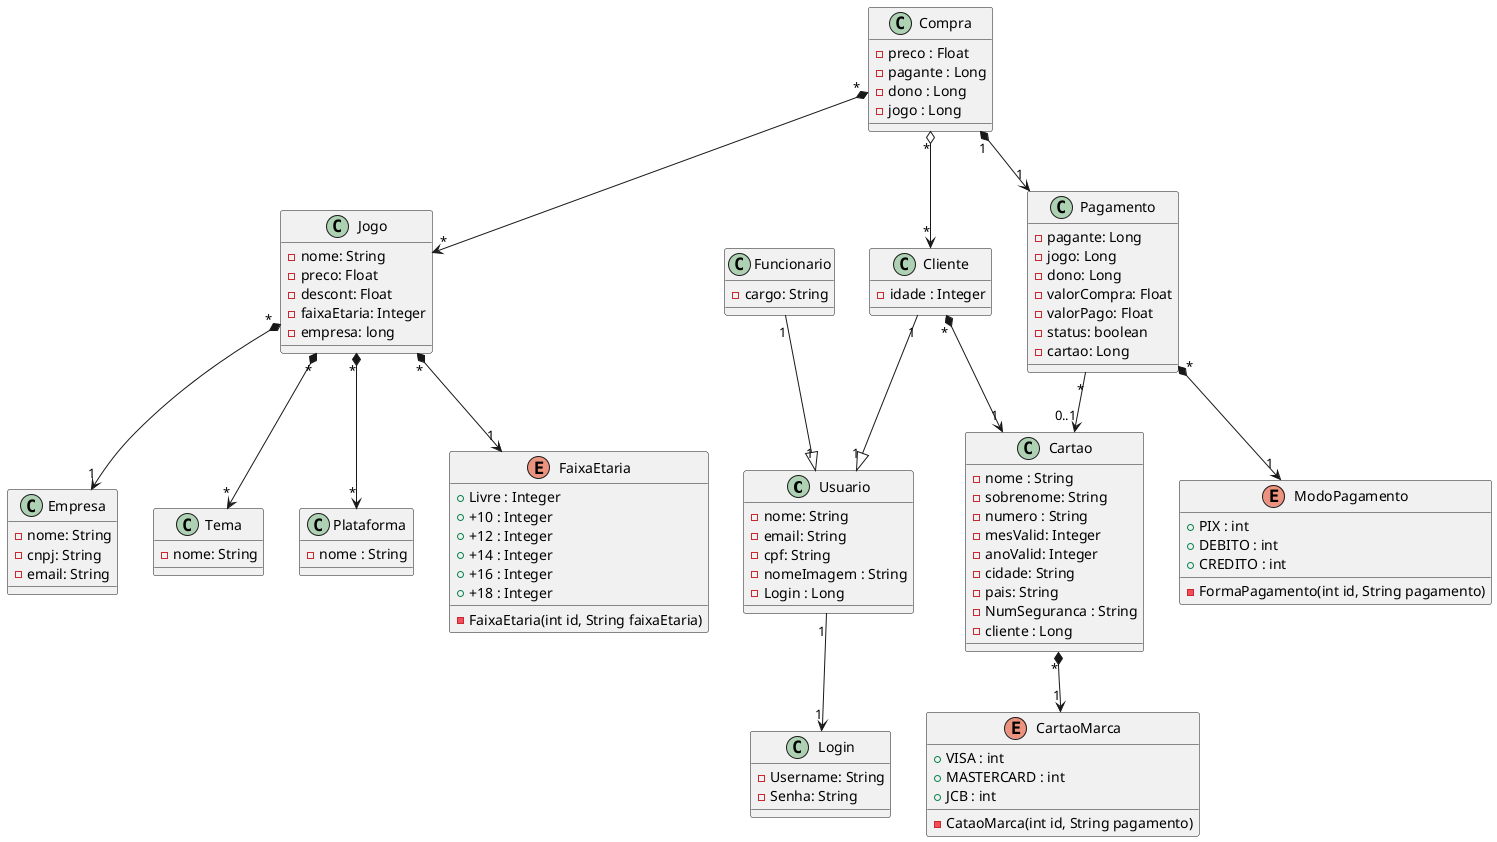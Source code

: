@startuml ecommerce
class Usuario{
  - nome: String
  - email: String
  - cpf: String
  - nomeImagem : String
  - Login : Long
}

class Login{
    -Username: String
    -Senha: String
}

class Funcionario{
  - cargo: String 
}

class Cliente{
  -  idade : Integer
}


class Jogo{
  - nome: String
  - preco: Float
  - descont: Float
  - faixaEtaria: Integer
  - empresa: long
}

enum FaixaEtaria{
  + Livre : Integer
  + +10 : Integer
  + +12 : Integer
  + +14 : Integer
  + +16 : Integer
  + +18 : Integer

  - FaixaEtaria(int id, String faixaEtaria)
}

class Empresa{
  - nome: String
  - cnpj: String
  - email: String
}

class Pagamento{
  - pagante: Long
  - jogo: Long
  - dono: Long
  - valorCompra: Float
  - valorPago: Float
  - status: boolean
  - cartao: Long
}

enum ModoPagamento{
  + PIX : int
  + DEBITO : int
  + CREDITO : int
  - FormaPagamento(int id, String pagamento)
}

class Cartao{
  - nome : String
  - sobrenome: String
  - numero : String
  - mesValid: Integer
  - anoValid: Integer
  - cidade: String
  - pais: String
  - NumSeguranca : String
  - cliente : Long
}

class Tema{
 - nome: String
}

class Compra{
  - preco : Float
  - pagante : Long
  - dono : Long
  - jogo : Long
}


enum CartaoMarca{
  + VISA : int
  + MASTERCARD : int
  + JCB : int
  - CataoMarca(int id, String pagamento)
}

class Plataforma{
 - nome : String
}

Jogo "*" *--> "*" Plataforma
Jogo "*" *--> "1" FaixaEtaria
Jogo "*" *--> "*" Tema
Jogo "*" *--> "1" Empresa

Cliente "1" --|> "1" Usuario
Funcionario "1" --|> "1" Usuario
Usuario "1" --> "1" Login

Cliente "*" *--> "1" Cartao
Cartao "*" *--> "1" CartaoMarca

Compra "*" *--> "*" Jogo
Compra "*" o--> "*" Cliente
Compra "1" *--> "1" Pagamento
Pagamento "*" *--> "1" ModoPagamento
Pagamento "*" --> "0..1" Cartao

@enduml